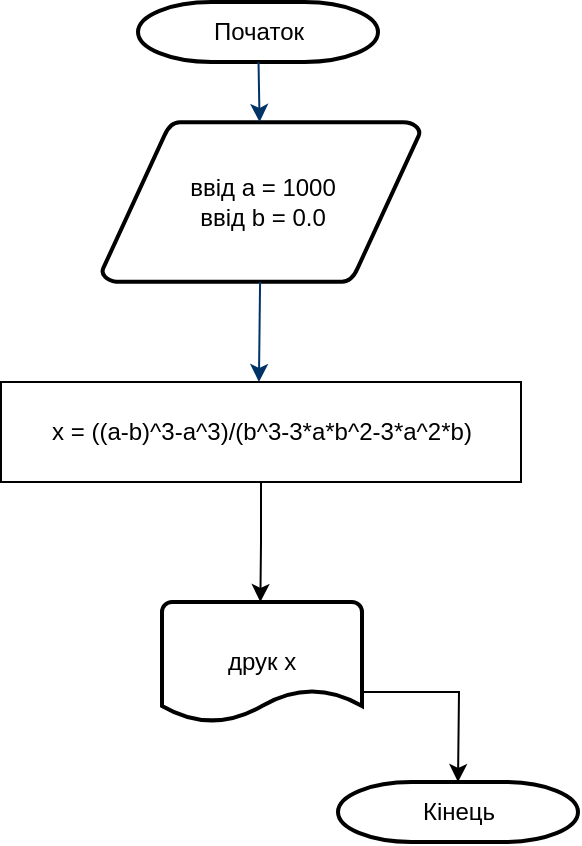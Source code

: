 <mxfile version="22.0.5" type="github">
  <diagram id="6a731a19-8d31-9384-78a2-239565b7b9f0" name="Page-1">
    <mxGraphModel dx="867" dy="547" grid="1" gridSize="10" guides="1" tooltips="1" connect="1" arrows="1" fold="1" page="1" pageScale="1" pageWidth="1169" pageHeight="827" background="none" math="0" shadow="0">
      <root>
        <mxCell id="0" />
        <mxCell id="1" parent="0" />
        <mxCell id="2" value="Початок" style="shape=mxgraph.flowchart.terminator;strokeWidth=2;gradientColor=none;gradientDirection=north;fontStyle=0;html=1;" parent="1" vertex="1">
          <mxGeometry x="260" y="60" width="120" height="30" as="geometry" />
        </mxCell>
        <mxCell id="3" value="ввід a = 1000&lt;br&gt;ввід b = 0.0" style="shape=mxgraph.flowchart.data;strokeWidth=2;gradientColor=none;gradientDirection=north;fontStyle=0;html=1;" parent="1" vertex="1">
          <mxGeometry x="242" y="120" width="159" height="80" as="geometry" />
        </mxCell>
        <mxCell id="7" style="fontStyle=1;strokeColor=#003366;strokeWidth=1;html=1;" parent="1" source="2" target="3" edge="1">
          <mxGeometry relative="1" as="geometry" />
        </mxCell>
        <mxCell id="8" style="fontStyle=1;strokeColor=#003366;strokeWidth=1;html=1;" parent="1" source="3" edge="1">
          <mxGeometry relative="1" as="geometry">
            <mxPoint x="320.462" y="250" as="targetPoint" />
          </mxGeometry>
        </mxCell>
        <mxCell id="40" value="Кінець" style="shape=mxgraph.flowchart.terminator;strokeWidth=2;gradientColor=none;gradientDirection=north;fontStyle=0;html=1;" parent="1" vertex="1">
          <mxGeometry x="360" y="450" width="120" height="30" as="geometry" />
        </mxCell>
        <mxCell id="iorKNmHG0WxpdC3FgWNI-58" style="edgeStyle=orthogonalEdgeStyle;rounded=0;orthogonalLoop=1;jettySize=auto;html=1;exitX=0.5;exitY=1;exitDx=0;exitDy=0;" edge="1" parent="1" source="iorKNmHG0WxpdC3FgWNI-55">
          <mxGeometry relative="1" as="geometry">
            <mxPoint x="321.182" y="360" as="targetPoint" />
          </mxGeometry>
        </mxCell>
        <mxCell id="iorKNmHG0WxpdC3FgWNI-55" value="x = ((a-b)^3-a^3)/(b^3-3*a*b^2-3*a^2*b)" style="rounded=0;whiteSpace=wrap;html=1;" vertex="1" parent="1">
          <mxGeometry x="191.5" y="250" width="260" height="50" as="geometry" />
        </mxCell>
        <mxCell id="iorKNmHG0WxpdC3FgWNI-65" style="edgeStyle=orthogonalEdgeStyle;rounded=0;orthogonalLoop=1;jettySize=auto;html=1;exitX=1;exitY=0.75;exitDx=0;exitDy=0;exitPerimeter=0;" edge="1" parent="1" source="iorKNmHG0WxpdC3FgWNI-59">
          <mxGeometry relative="1" as="geometry">
            <mxPoint x="420" y="450" as="targetPoint" />
          </mxGeometry>
        </mxCell>
        <mxCell id="iorKNmHG0WxpdC3FgWNI-59" value="друк x" style="strokeWidth=2;html=1;shape=mxgraph.flowchart.document2;whiteSpace=wrap;size=0.268;" vertex="1" parent="1">
          <mxGeometry x="272" y="360" width="100" height="60" as="geometry" />
        </mxCell>
      </root>
    </mxGraphModel>
  </diagram>
</mxfile>
